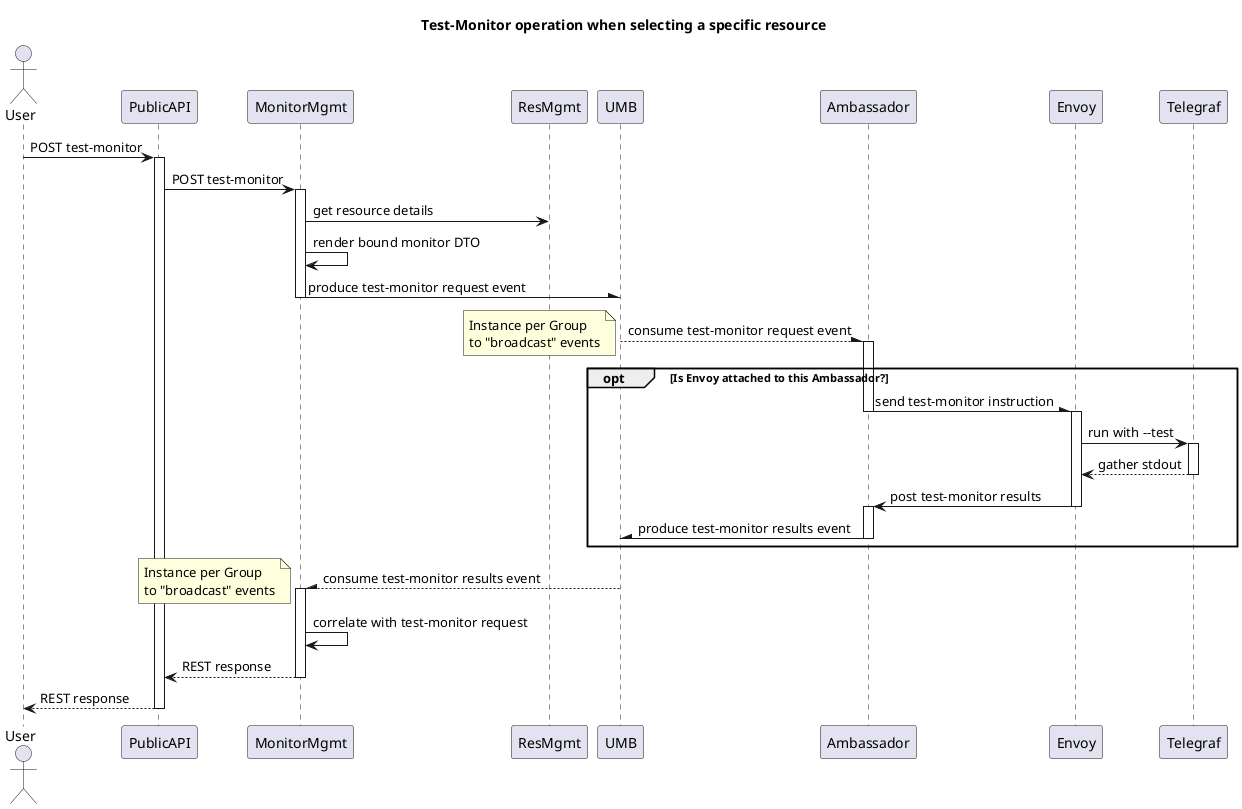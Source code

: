 @startuml

title Test-Monitor operation when selecting a specific resource

actor User
participant PublicAPI
participant MonitorMgmt as MM
participant ResMgmt as RM
participant UMB
participant Ambassador as Amb
participant Envoy
participant Telegraf

User -> PublicAPI: POST test-monitor
activate PublicAPI

PublicAPI -> MM: POST test-monitor
activate MM

MM -> RM: get resource details
MM -> MM: render bound monitor DTO
MM -\ UMB: produce test-monitor request event
deactivate MM

UMB --\ Amb: consume test-monitor request event
note left: Instance per Group\nto "broadcast" events
activate Amb
opt Is Envoy attached to this Ambassador?
  Amb -\ Envoy: send test-monitor instruction
  deactivate Amb

  activate Envoy
  Envoy -> Telegraf: run with --test
  activate Telegraf
  return gather stdout
  Envoy -> Amb: post test-monitor results
  deactivate Envoy

  activate Amb
  Amb -\ UMB: produce test-monitor results event
  deactivate Amb
end

UMB --\ MM: consume test-monitor results event
note left: Instance per Group\nto "broadcast" events
activate MM
MM -> MM: correlate with test-monitor request

MM --> PublicAPI: REST response
deactivate MM

PublicAPI --> User: REST response
deactivate PublicAPI

@enduml